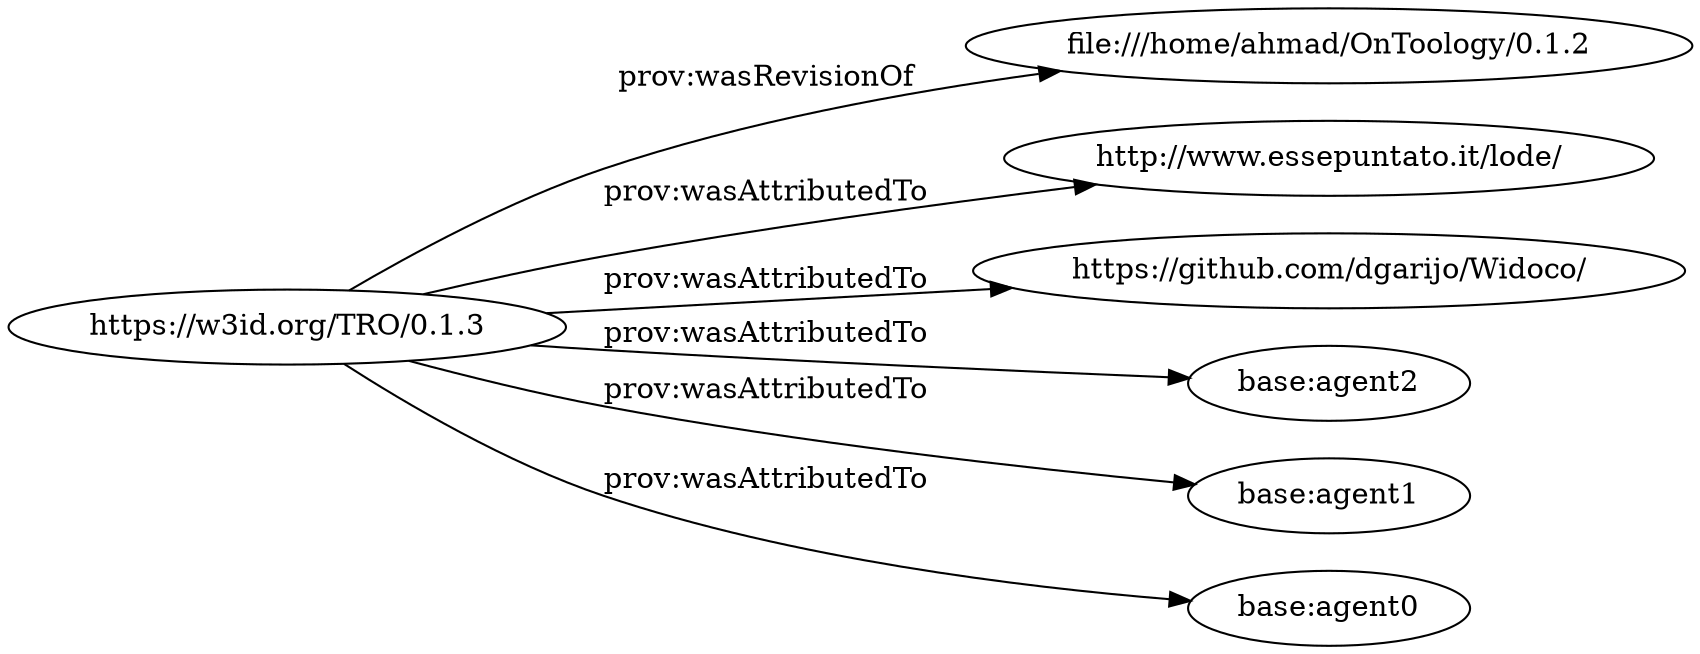 digraph ar2dtool_diagram { 
rankdir=LR;
size="1501"
	"https://w3id.org/TRO/0.1.3" -> "file:///home/ahmad/OnToology/0.1.2" [ label = "prov:wasRevisionOf" ];
	"https://w3id.org/TRO/0.1.3" -> "http://www.essepuntato.it/lode/" [ label = "prov:wasAttributedTo" ];
	"https://w3id.org/TRO/0.1.3" -> "https://github.com/dgarijo/Widoco/" [ label = "prov:wasAttributedTo" ];
	"https://w3id.org/TRO/0.1.3" -> "base:agent2" [ label = "prov:wasAttributedTo" ];
	"https://w3id.org/TRO/0.1.3" -> "base:agent1" [ label = "prov:wasAttributedTo" ];
	"https://w3id.org/TRO/0.1.3" -> "base:agent0" [ label = "prov:wasAttributedTo" ];

}
